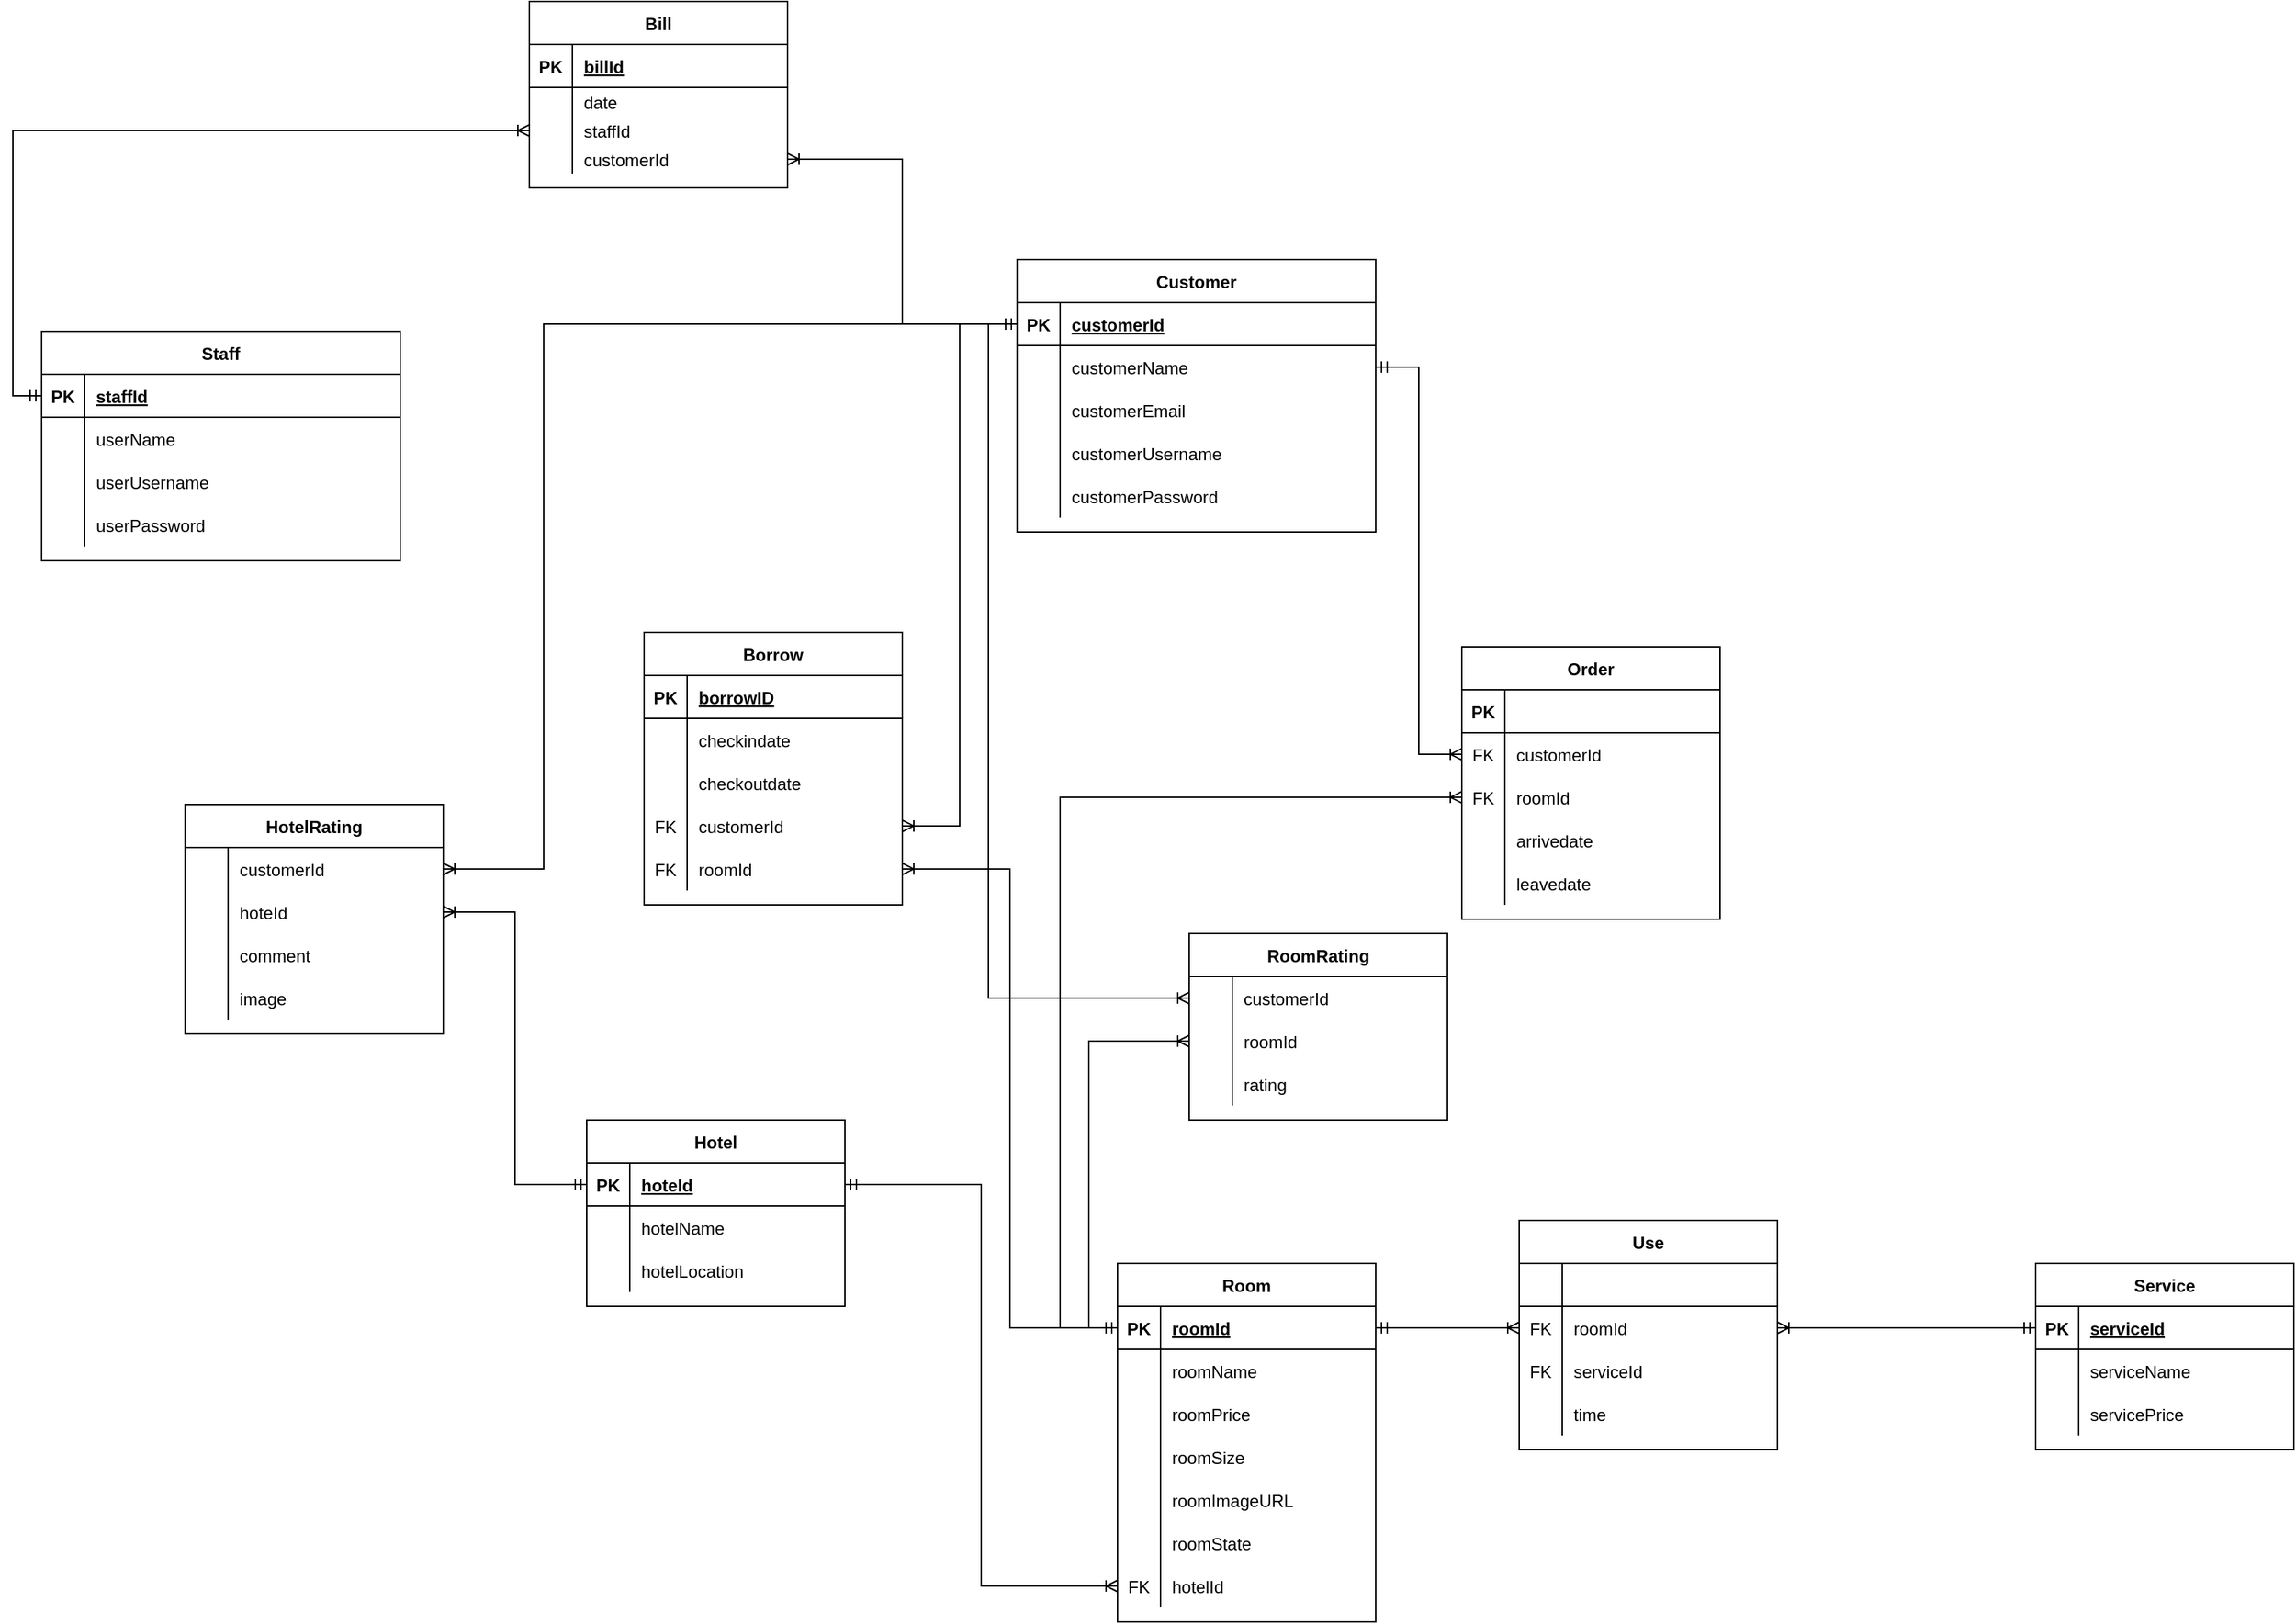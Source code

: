 <mxfile version="20.2.3" type="device"><diagram id="R2lEEEUBdFMjLlhIrx00" name="Page-1"><mxGraphModel dx="2272" dy="1862" grid="1" gridSize="10" guides="1" tooltips="1" connect="1" arrows="1" fold="1" page="1" pageScale="1" pageWidth="850" pageHeight="1100" math="0" shadow="0" extFonts="Permanent Marker^https://fonts.googleapis.com/css?family=Permanent+Marker"><root><mxCell id="0"/><mxCell id="1" parent="0"/><mxCell id="C-vyLk0tnHw3VtMMgP7b-23" value="Customer" style="shape=table;startSize=30;container=1;collapsible=1;childLayout=tableLayout;fixedRows=1;rowLines=0;fontStyle=1;align=center;resizeLast=1;" parent="1" vertex="1"><mxGeometry x="320" y="110" width="250" height="190" as="geometry"/></mxCell><mxCell id="ug34YTKVmltKY6K100Jn-202" value="" style="shape=partialRectangle;collapsible=0;dropTarget=0;pointerEvents=0;fillColor=none;points=[[0,0.5],[1,0.5]];portConstraint=eastwest;top=0;left=0;right=0;bottom=1;" parent="C-vyLk0tnHw3VtMMgP7b-23" vertex="1"><mxGeometry y="30" width="250" height="30" as="geometry"/></mxCell><mxCell id="ug34YTKVmltKY6K100Jn-203" value="PK" style="shape=partialRectangle;overflow=hidden;connectable=0;fillColor=none;top=0;left=0;bottom=0;right=0;fontStyle=1;" parent="ug34YTKVmltKY6K100Jn-202" vertex="1"><mxGeometry width="30" height="30" as="geometry"><mxRectangle width="30" height="30" as="alternateBounds"/></mxGeometry></mxCell><mxCell id="ug34YTKVmltKY6K100Jn-204" value="customerId" style="shape=partialRectangle;overflow=hidden;connectable=0;fillColor=none;top=0;left=0;bottom=0;right=0;align=left;spacingLeft=6;fontStyle=5;" parent="ug34YTKVmltKY6K100Jn-202" vertex="1"><mxGeometry x="30" width="220" height="30" as="geometry"><mxRectangle width="220" height="30" as="alternateBounds"/></mxGeometry></mxCell><mxCell id="C-vyLk0tnHw3VtMMgP7b-27" value="" style="shape=partialRectangle;collapsible=0;dropTarget=0;pointerEvents=0;fillColor=none;points=[[0,0.5],[1,0.5]];portConstraint=eastwest;top=0;left=0;right=0;bottom=0;" parent="C-vyLk0tnHw3VtMMgP7b-23" vertex="1"><mxGeometry y="60" width="250" height="30" as="geometry"/></mxCell><mxCell id="C-vyLk0tnHw3VtMMgP7b-28" value="" style="shape=partialRectangle;overflow=hidden;connectable=0;fillColor=none;top=0;left=0;bottom=0;right=0;" parent="C-vyLk0tnHw3VtMMgP7b-27" vertex="1"><mxGeometry width="30" height="30" as="geometry"><mxRectangle width="30" height="30" as="alternateBounds"/></mxGeometry></mxCell><mxCell id="C-vyLk0tnHw3VtMMgP7b-29" value="customerName" style="shape=partialRectangle;overflow=hidden;connectable=0;fillColor=none;top=0;left=0;bottom=0;right=0;align=left;spacingLeft=6;" parent="C-vyLk0tnHw3VtMMgP7b-27" vertex="1"><mxGeometry x="30" width="220" height="30" as="geometry"><mxRectangle width="220" height="30" as="alternateBounds"/></mxGeometry></mxCell><mxCell id="ug34YTKVmltKY6K100Jn-3" value="" style="shape=partialRectangle;collapsible=0;dropTarget=0;pointerEvents=0;fillColor=none;points=[[0,0.5],[1,0.5]];portConstraint=eastwest;top=0;left=0;right=0;bottom=0;" parent="C-vyLk0tnHw3VtMMgP7b-23" vertex="1"><mxGeometry y="90" width="250" height="30" as="geometry"/></mxCell><mxCell id="ug34YTKVmltKY6K100Jn-4" value="" style="shape=partialRectangle;overflow=hidden;connectable=0;fillColor=none;top=0;left=0;bottom=0;right=0;" parent="ug34YTKVmltKY6K100Jn-3" vertex="1"><mxGeometry width="30" height="30" as="geometry"><mxRectangle width="30" height="30" as="alternateBounds"/></mxGeometry></mxCell><mxCell id="ug34YTKVmltKY6K100Jn-5" value="customerEmail" style="shape=partialRectangle;overflow=hidden;connectable=0;fillColor=none;top=0;left=0;bottom=0;right=0;align=left;spacingLeft=6;" parent="ug34YTKVmltKY6K100Jn-3" vertex="1"><mxGeometry x="30" width="220" height="30" as="geometry"><mxRectangle width="220" height="30" as="alternateBounds"/></mxGeometry></mxCell><mxCell id="ug34YTKVmltKY6K100Jn-6" value="" style="shape=partialRectangle;collapsible=0;dropTarget=0;pointerEvents=0;fillColor=none;points=[[0,0.5],[1,0.5]];portConstraint=eastwest;top=0;left=0;right=0;bottom=0;" parent="C-vyLk0tnHw3VtMMgP7b-23" vertex="1"><mxGeometry y="120" width="250" height="30" as="geometry"/></mxCell><mxCell id="ug34YTKVmltKY6K100Jn-7" value="" style="shape=partialRectangle;overflow=hidden;connectable=0;fillColor=none;top=0;left=0;bottom=0;right=0;" parent="ug34YTKVmltKY6K100Jn-6" vertex="1"><mxGeometry width="30" height="30" as="geometry"><mxRectangle width="30" height="30" as="alternateBounds"/></mxGeometry></mxCell><mxCell id="ug34YTKVmltKY6K100Jn-8" value="customerUsername" style="shape=partialRectangle;overflow=hidden;connectable=0;fillColor=none;top=0;left=0;bottom=0;right=0;align=left;spacingLeft=6;" parent="ug34YTKVmltKY6K100Jn-6" vertex="1"><mxGeometry x="30" width="220" height="30" as="geometry"><mxRectangle width="220" height="30" as="alternateBounds"/></mxGeometry></mxCell><mxCell id="ug34YTKVmltKY6K100Jn-9" value="" style="shape=partialRectangle;collapsible=0;dropTarget=0;pointerEvents=0;fillColor=none;points=[[0,0.5],[1,0.5]];portConstraint=eastwest;top=0;left=0;right=0;bottom=0;" parent="C-vyLk0tnHw3VtMMgP7b-23" vertex="1"><mxGeometry y="150" width="250" height="30" as="geometry"/></mxCell><mxCell id="ug34YTKVmltKY6K100Jn-10" value="" style="shape=partialRectangle;overflow=hidden;connectable=0;fillColor=none;top=0;left=0;bottom=0;right=0;" parent="ug34YTKVmltKY6K100Jn-9" vertex="1"><mxGeometry width="30" height="30" as="geometry"><mxRectangle width="30" height="30" as="alternateBounds"/></mxGeometry></mxCell><mxCell id="ug34YTKVmltKY6K100Jn-11" value="customerPassword" style="shape=partialRectangle;overflow=hidden;connectable=0;fillColor=none;top=0;left=0;bottom=0;right=0;align=left;spacingLeft=6;" parent="ug34YTKVmltKY6K100Jn-9" vertex="1"><mxGeometry x="30" width="220" height="30" as="geometry"><mxRectangle width="220" height="30" as="alternateBounds"/></mxGeometry></mxCell><mxCell id="ug34YTKVmltKY6K100Jn-19" value="Hotel" style="shape=table;startSize=30;container=1;collapsible=1;childLayout=tableLayout;fixedRows=1;rowLines=0;fontStyle=1;align=center;resizeLast=1;" parent="1" vertex="1"><mxGeometry x="20" y="710" width="180" height="130" as="geometry"/></mxCell><mxCell id="ug34YTKVmltKY6K100Jn-20" value="" style="shape=tableRow;horizontal=0;startSize=0;swimlaneHead=0;swimlaneBody=0;fillColor=none;collapsible=0;dropTarget=0;points=[[0,0.5],[1,0.5]];portConstraint=eastwest;top=0;left=0;right=0;bottom=1;" parent="ug34YTKVmltKY6K100Jn-19" vertex="1"><mxGeometry y="30" width="180" height="30" as="geometry"/></mxCell><mxCell id="ug34YTKVmltKY6K100Jn-21" value="PK" style="shape=partialRectangle;connectable=0;fillColor=none;top=0;left=0;bottom=0;right=0;fontStyle=1;overflow=hidden;" parent="ug34YTKVmltKY6K100Jn-20" vertex="1"><mxGeometry width="30" height="30" as="geometry"><mxRectangle width="30" height="30" as="alternateBounds"/></mxGeometry></mxCell><mxCell id="ug34YTKVmltKY6K100Jn-22" value="hoteId" style="shape=partialRectangle;connectable=0;fillColor=none;top=0;left=0;bottom=0;right=0;align=left;spacingLeft=6;fontStyle=5;overflow=hidden;" parent="ug34YTKVmltKY6K100Jn-20" vertex="1"><mxGeometry x="30" width="150" height="30" as="geometry"><mxRectangle width="150" height="30" as="alternateBounds"/></mxGeometry></mxCell><mxCell id="ug34YTKVmltKY6K100Jn-23" value="" style="shape=tableRow;horizontal=0;startSize=0;swimlaneHead=0;swimlaneBody=0;fillColor=none;collapsible=0;dropTarget=0;points=[[0,0.5],[1,0.5]];portConstraint=eastwest;top=0;left=0;right=0;bottom=0;" parent="ug34YTKVmltKY6K100Jn-19" vertex="1"><mxGeometry y="60" width="180" height="30" as="geometry"/></mxCell><mxCell id="ug34YTKVmltKY6K100Jn-24" value="" style="shape=partialRectangle;connectable=0;fillColor=none;top=0;left=0;bottom=0;right=0;editable=1;overflow=hidden;" parent="ug34YTKVmltKY6K100Jn-23" vertex="1"><mxGeometry width="30" height="30" as="geometry"><mxRectangle width="30" height="30" as="alternateBounds"/></mxGeometry></mxCell><mxCell id="ug34YTKVmltKY6K100Jn-25" value="hotelName" style="shape=partialRectangle;connectable=0;fillColor=none;top=0;left=0;bottom=0;right=0;align=left;spacingLeft=6;overflow=hidden;" parent="ug34YTKVmltKY6K100Jn-23" vertex="1"><mxGeometry x="30" width="150" height="30" as="geometry"><mxRectangle width="150" height="30" as="alternateBounds"/></mxGeometry></mxCell><mxCell id="ug34YTKVmltKY6K100Jn-26" value="" style="shape=tableRow;horizontal=0;startSize=0;swimlaneHead=0;swimlaneBody=0;fillColor=none;collapsible=0;dropTarget=0;points=[[0,0.5],[1,0.5]];portConstraint=eastwest;top=0;left=0;right=0;bottom=0;" parent="ug34YTKVmltKY6K100Jn-19" vertex="1"><mxGeometry y="90" width="180" height="30" as="geometry"/></mxCell><mxCell id="ug34YTKVmltKY6K100Jn-27" value="" style="shape=partialRectangle;connectable=0;fillColor=none;top=0;left=0;bottom=0;right=0;editable=1;overflow=hidden;" parent="ug34YTKVmltKY6K100Jn-26" vertex="1"><mxGeometry width="30" height="30" as="geometry"><mxRectangle width="30" height="30" as="alternateBounds"/></mxGeometry></mxCell><mxCell id="ug34YTKVmltKY6K100Jn-28" value="hotelLocation" style="shape=partialRectangle;connectable=0;fillColor=none;top=0;left=0;bottom=0;right=0;align=left;spacingLeft=6;overflow=hidden;" parent="ug34YTKVmltKY6K100Jn-26" vertex="1"><mxGeometry x="30" width="150" height="30" as="geometry"><mxRectangle width="150" height="30" as="alternateBounds"/></mxGeometry></mxCell><mxCell id="ug34YTKVmltKY6K100Jn-32" value="Room" style="shape=table;startSize=30;container=1;collapsible=1;childLayout=tableLayout;fixedRows=1;rowLines=0;fontStyle=1;align=center;resizeLast=1;" parent="1" vertex="1"><mxGeometry x="390" y="810" width="180" height="250" as="geometry"/></mxCell><mxCell id="ug34YTKVmltKY6K100Jn-33" value="" style="shape=tableRow;horizontal=0;startSize=0;swimlaneHead=0;swimlaneBody=0;fillColor=none;collapsible=0;dropTarget=0;points=[[0,0.5],[1,0.5]];portConstraint=eastwest;top=0;left=0;right=0;bottom=1;" parent="ug34YTKVmltKY6K100Jn-32" vertex="1"><mxGeometry y="30" width="180" height="30" as="geometry"/></mxCell><mxCell id="ug34YTKVmltKY6K100Jn-34" value="PK" style="shape=partialRectangle;connectable=0;fillColor=none;top=0;left=0;bottom=0;right=0;fontStyle=1;overflow=hidden;" parent="ug34YTKVmltKY6K100Jn-33" vertex="1"><mxGeometry width="30" height="30" as="geometry"><mxRectangle width="30" height="30" as="alternateBounds"/></mxGeometry></mxCell><mxCell id="ug34YTKVmltKY6K100Jn-35" value="roomId" style="shape=partialRectangle;connectable=0;fillColor=none;top=0;left=0;bottom=0;right=0;align=left;spacingLeft=6;fontStyle=5;overflow=hidden;" parent="ug34YTKVmltKY6K100Jn-33" vertex="1"><mxGeometry x="30" width="150" height="30" as="geometry"><mxRectangle width="150" height="30" as="alternateBounds"/></mxGeometry></mxCell><mxCell id="ug34YTKVmltKY6K100Jn-36" value="" style="shape=tableRow;horizontal=0;startSize=0;swimlaneHead=0;swimlaneBody=0;fillColor=none;collapsible=0;dropTarget=0;points=[[0,0.5],[1,0.5]];portConstraint=eastwest;top=0;left=0;right=0;bottom=0;" parent="ug34YTKVmltKY6K100Jn-32" vertex="1"><mxGeometry y="60" width="180" height="30" as="geometry"/></mxCell><mxCell id="ug34YTKVmltKY6K100Jn-37" value="" style="shape=partialRectangle;connectable=0;fillColor=none;top=0;left=0;bottom=0;right=0;editable=1;overflow=hidden;" parent="ug34YTKVmltKY6K100Jn-36" vertex="1"><mxGeometry width="30" height="30" as="geometry"><mxRectangle width="30" height="30" as="alternateBounds"/></mxGeometry></mxCell><mxCell id="ug34YTKVmltKY6K100Jn-38" value="roomName" style="shape=partialRectangle;connectable=0;fillColor=none;top=0;left=0;bottom=0;right=0;align=left;spacingLeft=6;overflow=hidden;" parent="ug34YTKVmltKY6K100Jn-36" vertex="1"><mxGeometry x="30" width="150" height="30" as="geometry"><mxRectangle width="150" height="30" as="alternateBounds"/></mxGeometry></mxCell><mxCell id="ug34YTKVmltKY6K100Jn-39" value="" style="shape=tableRow;horizontal=0;startSize=0;swimlaneHead=0;swimlaneBody=0;fillColor=none;collapsible=0;dropTarget=0;points=[[0,0.5],[1,0.5]];portConstraint=eastwest;top=0;left=0;right=0;bottom=0;" parent="ug34YTKVmltKY6K100Jn-32" vertex="1"><mxGeometry y="90" width="180" height="30" as="geometry"/></mxCell><mxCell id="ug34YTKVmltKY6K100Jn-40" value="" style="shape=partialRectangle;connectable=0;fillColor=none;top=0;left=0;bottom=0;right=0;editable=1;overflow=hidden;" parent="ug34YTKVmltKY6K100Jn-39" vertex="1"><mxGeometry width="30" height="30" as="geometry"><mxRectangle width="30" height="30" as="alternateBounds"/></mxGeometry></mxCell><mxCell id="ug34YTKVmltKY6K100Jn-41" value="roomPrice" style="shape=partialRectangle;connectable=0;fillColor=none;top=0;left=0;bottom=0;right=0;align=left;spacingLeft=6;overflow=hidden;" parent="ug34YTKVmltKY6K100Jn-39" vertex="1"><mxGeometry x="30" width="150" height="30" as="geometry"><mxRectangle width="150" height="30" as="alternateBounds"/></mxGeometry></mxCell><mxCell id="ug34YTKVmltKY6K100Jn-42" value="" style="shape=tableRow;horizontal=0;startSize=0;swimlaneHead=0;swimlaneBody=0;fillColor=none;collapsible=0;dropTarget=0;points=[[0,0.5],[1,0.5]];portConstraint=eastwest;top=0;left=0;right=0;bottom=0;" parent="ug34YTKVmltKY6K100Jn-32" vertex="1"><mxGeometry y="120" width="180" height="30" as="geometry"/></mxCell><mxCell id="ug34YTKVmltKY6K100Jn-43" value="" style="shape=partialRectangle;connectable=0;fillColor=none;top=0;left=0;bottom=0;right=0;editable=1;overflow=hidden;" parent="ug34YTKVmltKY6K100Jn-42" vertex="1"><mxGeometry width="30" height="30" as="geometry"><mxRectangle width="30" height="30" as="alternateBounds"/></mxGeometry></mxCell><mxCell id="ug34YTKVmltKY6K100Jn-44" value="roomSize" style="shape=partialRectangle;connectable=0;fillColor=none;top=0;left=0;bottom=0;right=0;align=left;spacingLeft=6;overflow=hidden;" parent="ug34YTKVmltKY6K100Jn-42" vertex="1"><mxGeometry x="30" width="150" height="30" as="geometry"><mxRectangle width="150" height="30" as="alternateBounds"/></mxGeometry></mxCell><mxCell id="ug34YTKVmltKY6K100Jn-45" value="" style="shape=tableRow;horizontal=0;startSize=0;swimlaneHead=0;swimlaneBody=0;fillColor=none;collapsible=0;dropTarget=0;points=[[0,0.5],[1,0.5]];portConstraint=eastwest;top=0;left=0;right=0;bottom=0;" parent="ug34YTKVmltKY6K100Jn-32" vertex="1"><mxGeometry y="150" width="180" height="30" as="geometry"/></mxCell><mxCell id="ug34YTKVmltKY6K100Jn-46" value="" style="shape=partialRectangle;connectable=0;fillColor=none;top=0;left=0;bottom=0;right=0;editable=1;overflow=hidden;" parent="ug34YTKVmltKY6K100Jn-45" vertex="1"><mxGeometry width="30" height="30" as="geometry"><mxRectangle width="30" height="30" as="alternateBounds"/></mxGeometry></mxCell><mxCell id="ug34YTKVmltKY6K100Jn-47" value="roomImageURL" style="shape=partialRectangle;connectable=0;fillColor=none;top=0;left=0;bottom=0;right=0;align=left;spacingLeft=6;overflow=hidden;" parent="ug34YTKVmltKY6K100Jn-45" vertex="1"><mxGeometry x="30" width="150" height="30" as="geometry"><mxRectangle width="150" height="30" as="alternateBounds"/></mxGeometry></mxCell><mxCell id="ug34YTKVmltKY6K100Jn-48" value="" style="shape=tableRow;horizontal=0;startSize=0;swimlaneHead=0;swimlaneBody=0;fillColor=none;collapsible=0;dropTarget=0;points=[[0,0.5],[1,0.5]];portConstraint=eastwest;top=0;left=0;right=0;bottom=0;" parent="ug34YTKVmltKY6K100Jn-32" vertex="1"><mxGeometry y="180" width="180" height="30" as="geometry"/></mxCell><mxCell id="ug34YTKVmltKY6K100Jn-49" value="" style="shape=partialRectangle;connectable=0;fillColor=none;top=0;left=0;bottom=0;right=0;editable=1;overflow=hidden;" parent="ug34YTKVmltKY6K100Jn-48" vertex="1"><mxGeometry width="30" height="30" as="geometry"><mxRectangle width="30" height="30" as="alternateBounds"/></mxGeometry></mxCell><mxCell id="ug34YTKVmltKY6K100Jn-50" value="roomState" style="shape=partialRectangle;connectable=0;fillColor=none;top=0;left=0;bottom=0;right=0;align=left;spacingLeft=6;overflow=hidden;" parent="ug34YTKVmltKY6K100Jn-48" vertex="1"><mxGeometry x="30" width="150" height="30" as="geometry"><mxRectangle width="150" height="30" as="alternateBounds"/></mxGeometry></mxCell><mxCell id="ug34YTKVmltKY6K100Jn-70" value="" style="shape=tableRow;horizontal=0;startSize=0;swimlaneHead=0;swimlaneBody=0;fillColor=none;collapsible=0;dropTarget=0;points=[[0,0.5],[1,0.5]];portConstraint=eastwest;top=0;left=0;right=0;bottom=0;" parent="ug34YTKVmltKY6K100Jn-32" vertex="1"><mxGeometry y="210" width="180" height="30" as="geometry"/></mxCell><mxCell id="ug34YTKVmltKY6K100Jn-71" value="FK" style="shape=partialRectangle;connectable=0;fillColor=none;top=0;left=0;bottom=0;right=0;editable=1;overflow=hidden;" parent="ug34YTKVmltKY6K100Jn-70" vertex="1"><mxGeometry width="30" height="30" as="geometry"><mxRectangle width="30" height="30" as="alternateBounds"/></mxGeometry></mxCell><mxCell id="ug34YTKVmltKY6K100Jn-72" value="hotelId" style="shape=partialRectangle;connectable=0;fillColor=none;top=0;left=0;bottom=0;right=0;align=left;spacingLeft=6;overflow=hidden;" parent="ug34YTKVmltKY6K100Jn-70" vertex="1"><mxGeometry x="30" width="150" height="30" as="geometry"><mxRectangle width="150" height="30" as="alternateBounds"/></mxGeometry></mxCell><mxCell id="ug34YTKVmltKY6K100Jn-73" value="Service" style="shape=table;startSize=30;container=1;collapsible=1;childLayout=tableLayout;fixedRows=1;rowLines=0;fontStyle=1;align=center;resizeLast=1;" parent="1" vertex="1"><mxGeometry x="1030" y="810" width="180" height="130" as="geometry"/></mxCell><mxCell id="ug34YTKVmltKY6K100Jn-74" value="" style="shape=tableRow;horizontal=0;startSize=0;swimlaneHead=0;swimlaneBody=0;fillColor=none;collapsible=0;dropTarget=0;points=[[0,0.5],[1,0.5]];portConstraint=eastwest;top=0;left=0;right=0;bottom=1;" parent="ug34YTKVmltKY6K100Jn-73" vertex="1"><mxGeometry y="30" width="180" height="30" as="geometry"/></mxCell><mxCell id="ug34YTKVmltKY6K100Jn-75" value="PK" style="shape=partialRectangle;connectable=0;fillColor=none;top=0;left=0;bottom=0;right=0;fontStyle=1;overflow=hidden;" parent="ug34YTKVmltKY6K100Jn-74" vertex="1"><mxGeometry width="30" height="30" as="geometry"><mxRectangle width="30" height="30" as="alternateBounds"/></mxGeometry></mxCell><mxCell id="ug34YTKVmltKY6K100Jn-76" value="serviceId" style="shape=partialRectangle;connectable=0;fillColor=none;top=0;left=0;bottom=0;right=0;align=left;spacingLeft=6;fontStyle=5;overflow=hidden;" parent="ug34YTKVmltKY6K100Jn-74" vertex="1"><mxGeometry x="30" width="150" height="30" as="geometry"><mxRectangle width="150" height="30" as="alternateBounds"/></mxGeometry></mxCell><mxCell id="ug34YTKVmltKY6K100Jn-77" value="" style="shape=tableRow;horizontal=0;startSize=0;swimlaneHead=0;swimlaneBody=0;fillColor=none;collapsible=0;dropTarget=0;points=[[0,0.5],[1,0.5]];portConstraint=eastwest;top=0;left=0;right=0;bottom=0;" parent="ug34YTKVmltKY6K100Jn-73" vertex="1"><mxGeometry y="60" width="180" height="30" as="geometry"/></mxCell><mxCell id="ug34YTKVmltKY6K100Jn-78" value="" style="shape=partialRectangle;connectable=0;fillColor=none;top=0;left=0;bottom=0;right=0;editable=1;overflow=hidden;" parent="ug34YTKVmltKY6K100Jn-77" vertex="1"><mxGeometry width="30" height="30" as="geometry"><mxRectangle width="30" height="30" as="alternateBounds"/></mxGeometry></mxCell><mxCell id="ug34YTKVmltKY6K100Jn-79" value="serviceName" style="shape=partialRectangle;connectable=0;fillColor=none;top=0;left=0;bottom=0;right=0;align=left;spacingLeft=6;overflow=hidden;" parent="ug34YTKVmltKY6K100Jn-77" vertex="1"><mxGeometry x="30" width="150" height="30" as="geometry"><mxRectangle width="150" height="30" as="alternateBounds"/></mxGeometry></mxCell><mxCell id="ug34YTKVmltKY6K100Jn-124" value="" style="shape=tableRow;horizontal=0;startSize=0;swimlaneHead=0;swimlaneBody=0;fillColor=none;collapsible=0;dropTarget=0;points=[[0,0.5],[1,0.5]];portConstraint=eastwest;top=0;left=0;right=0;bottom=0;" parent="ug34YTKVmltKY6K100Jn-73" vertex="1"><mxGeometry y="90" width="180" height="30" as="geometry"/></mxCell><mxCell id="ug34YTKVmltKY6K100Jn-125" value="" style="shape=partialRectangle;connectable=0;fillColor=none;top=0;left=0;bottom=0;right=0;editable=1;overflow=hidden;" parent="ug34YTKVmltKY6K100Jn-124" vertex="1"><mxGeometry width="30" height="30" as="geometry"><mxRectangle width="30" height="30" as="alternateBounds"/></mxGeometry></mxCell><mxCell id="ug34YTKVmltKY6K100Jn-126" value="servicePrice" style="shape=partialRectangle;connectable=0;fillColor=none;top=0;left=0;bottom=0;right=0;align=left;spacingLeft=6;overflow=hidden;" parent="ug34YTKVmltKY6K100Jn-124" vertex="1"><mxGeometry x="30" width="150" height="30" as="geometry"><mxRectangle width="150" height="30" as="alternateBounds"/></mxGeometry></mxCell><mxCell id="ug34YTKVmltKY6K100Jn-86" style="edgeStyle=orthogonalEdgeStyle;rounded=0;orthogonalLoop=1;jettySize=auto;html=1;exitX=0;exitY=0.5;exitDx=0;exitDy=0;startArrow=ERoneToMany;startFill=0;endArrow=ERmandOne;endFill=0;" parent="1" source="ug34YTKVmltKY6K100Jn-70" target="ug34YTKVmltKY6K100Jn-20" edge="1"><mxGeometry relative="1" as="geometry"/></mxCell><mxCell id="ug34YTKVmltKY6K100Jn-87" value="Use" style="shape=table;startSize=30;container=1;collapsible=1;childLayout=tableLayout;fixedRows=1;rowLines=0;fontStyle=1;align=center;resizeLast=1;" parent="1" vertex="1"><mxGeometry x="670" y="780" width="180" height="160" as="geometry"/></mxCell><mxCell id="ug34YTKVmltKY6K100Jn-88" value="" style="shape=tableRow;horizontal=0;startSize=0;swimlaneHead=0;swimlaneBody=0;fillColor=none;collapsible=0;dropTarget=0;points=[[0,0.5],[1,0.5]];portConstraint=eastwest;top=0;left=0;right=0;bottom=1;" parent="ug34YTKVmltKY6K100Jn-87" vertex="1"><mxGeometry y="30" width="180" height="30" as="geometry"/></mxCell><mxCell id="ug34YTKVmltKY6K100Jn-89" value="" style="shape=partialRectangle;connectable=0;fillColor=none;top=0;left=0;bottom=0;right=0;fontStyle=1;overflow=hidden;" parent="ug34YTKVmltKY6K100Jn-88" vertex="1"><mxGeometry width="30" height="30" as="geometry"><mxRectangle width="30" height="30" as="alternateBounds"/></mxGeometry></mxCell><mxCell id="ug34YTKVmltKY6K100Jn-90" value="" style="shape=partialRectangle;connectable=0;fillColor=none;top=0;left=0;bottom=0;right=0;align=left;spacingLeft=6;fontStyle=5;overflow=hidden;" parent="ug34YTKVmltKY6K100Jn-88" vertex="1"><mxGeometry x="30" width="150" height="30" as="geometry"><mxRectangle width="150" height="30" as="alternateBounds"/></mxGeometry></mxCell><mxCell id="ug34YTKVmltKY6K100Jn-91" value="" style="shape=tableRow;horizontal=0;startSize=0;swimlaneHead=0;swimlaneBody=0;fillColor=none;collapsible=0;dropTarget=0;points=[[0,0.5],[1,0.5]];portConstraint=eastwest;top=0;left=0;right=0;bottom=0;" parent="ug34YTKVmltKY6K100Jn-87" vertex="1"><mxGeometry y="60" width="180" height="30" as="geometry"/></mxCell><mxCell id="ug34YTKVmltKY6K100Jn-92" value="FK" style="shape=partialRectangle;connectable=0;fillColor=none;top=0;left=0;bottom=0;right=0;editable=1;overflow=hidden;" parent="ug34YTKVmltKY6K100Jn-91" vertex="1"><mxGeometry width="30" height="30" as="geometry"><mxRectangle width="30" height="30" as="alternateBounds"/></mxGeometry></mxCell><mxCell id="ug34YTKVmltKY6K100Jn-93" value="roomId" style="shape=partialRectangle;connectable=0;fillColor=none;top=0;left=0;bottom=0;right=0;align=left;spacingLeft=6;overflow=hidden;" parent="ug34YTKVmltKY6K100Jn-91" vertex="1"><mxGeometry x="30" width="150" height="30" as="geometry"><mxRectangle width="150" height="30" as="alternateBounds"/></mxGeometry></mxCell><mxCell id="ug34YTKVmltKY6K100Jn-94" value="" style="shape=tableRow;horizontal=0;startSize=0;swimlaneHead=0;swimlaneBody=0;fillColor=none;collapsible=0;dropTarget=0;points=[[0,0.5],[1,0.5]];portConstraint=eastwest;top=0;left=0;right=0;bottom=0;" parent="ug34YTKVmltKY6K100Jn-87" vertex="1"><mxGeometry y="90" width="180" height="30" as="geometry"/></mxCell><mxCell id="ug34YTKVmltKY6K100Jn-95" value="FK" style="shape=partialRectangle;connectable=0;fillColor=none;top=0;left=0;bottom=0;right=0;editable=1;overflow=hidden;" parent="ug34YTKVmltKY6K100Jn-94" vertex="1"><mxGeometry width="30" height="30" as="geometry"><mxRectangle width="30" height="30" as="alternateBounds"/></mxGeometry></mxCell><mxCell id="ug34YTKVmltKY6K100Jn-96" value="serviceId" style="shape=partialRectangle;connectable=0;fillColor=none;top=0;left=0;bottom=0;right=0;align=left;spacingLeft=6;overflow=hidden;" parent="ug34YTKVmltKY6K100Jn-94" vertex="1"><mxGeometry x="30" width="150" height="30" as="geometry"><mxRectangle width="150" height="30" as="alternateBounds"/></mxGeometry></mxCell><mxCell id="ug34YTKVmltKY6K100Jn-97" value="" style="shape=tableRow;horizontal=0;startSize=0;swimlaneHead=0;swimlaneBody=0;fillColor=none;collapsible=0;dropTarget=0;points=[[0,0.5],[1,0.5]];portConstraint=eastwest;top=0;left=0;right=0;bottom=0;" parent="ug34YTKVmltKY6K100Jn-87" vertex="1"><mxGeometry y="120" width="180" height="30" as="geometry"/></mxCell><mxCell id="ug34YTKVmltKY6K100Jn-98" value="" style="shape=partialRectangle;connectable=0;fillColor=none;top=0;left=0;bottom=0;right=0;editable=1;overflow=hidden;" parent="ug34YTKVmltKY6K100Jn-97" vertex="1"><mxGeometry width="30" height="30" as="geometry"><mxRectangle width="30" height="30" as="alternateBounds"/></mxGeometry></mxCell><mxCell id="ug34YTKVmltKY6K100Jn-99" value="time" style="shape=partialRectangle;connectable=0;fillColor=none;top=0;left=0;bottom=0;right=0;align=left;spacingLeft=6;overflow=hidden;" parent="ug34YTKVmltKY6K100Jn-97" vertex="1"><mxGeometry x="30" width="150" height="30" as="geometry"><mxRectangle width="150" height="30" as="alternateBounds"/></mxGeometry></mxCell><mxCell id="ug34YTKVmltKY6K100Jn-102" style="edgeStyle=orthogonalEdgeStyle;rounded=0;orthogonalLoop=1;jettySize=auto;html=1;exitX=1;exitY=0.5;exitDx=0;exitDy=0;startArrow=ERoneToMany;startFill=0;endArrow=ERmandOne;endFill=0;" parent="1" source="ug34YTKVmltKY6K100Jn-91" target="ug34YTKVmltKY6K100Jn-74" edge="1"><mxGeometry relative="1" as="geometry"/></mxCell><mxCell id="ug34YTKVmltKY6K100Jn-103" value="Order" style="shape=table;startSize=30;container=1;collapsible=1;childLayout=tableLayout;fixedRows=1;rowLines=0;fontStyle=1;align=center;resizeLast=1;" parent="1" vertex="1"><mxGeometry x="630" y="380" width="180" height="190" as="geometry"/></mxCell><mxCell id="ug34YTKVmltKY6K100Jn-104" value="" style="shape=tableRow;horizontal=0;startSize=0;swimlaneHead=0;swimlaneBody=0;fillColor=none;collapsible=0;dropTarget=0;points=[[0,0.5],[1,0.5]];portConstraint=eastwest;top=0;left=0;right=0;bottom=1;" parent="ug34YTKVmltKY6K100Jn-103" vertex="1"><mxGeometry y="30" width="180" height="30" as="geometry"/></mxCell><mxCell id="ug34YTKVmltKY6K100Jn-105" value="PK" style="shape=partialRectangle;connectable=0;fillColor=none;top=0;left=0;bottom=0;right=0;fontStyle=1;overflow=hidden;" parent="ug34YTKVmltKY6K100Jn-104" vertex="1"><mxGeometry width="30" height="30" as="geometry"><mxRectangle width="30" height="30" as="alternateBounds"/></mxGeometry></mxCell><mxCell id="ug34YTKVmltKY6K100Jn-106" value="" style="shape=partialRectangle;connectable=0;fillColor=none;top=0;left=0;bottom=0;right=0;align=left;spacingLeft=6;fontStyle=5;overflow=hidden;" parent="ug34YTKVmltKY6K100Jn-104" vertex="1"><mxGeometry x="30" width="150" height="30" as="geometry"><mxRectangle width="150" height="30" as="alternateBounds"/></mxGeometry></mxCell><mxCell id="ug34YTKVmltKY6K100Jn-110" value="" style="shape=tableRow;horizontal=0;startSize=0;swimlaneHead=0;swimlaneBody=0;fillColor=none;collapsible=0;dropTarget=0;points=[[0,0.5],[1,0.5]];portConstraint=eastwest;top=0;left=0;right=0;bottom=0;" parent="ug34YTKVmltKY6K100Jn-103" vertex="1"><mxGeometry y="60" width="180" height="30" as="geometry"/></mxCell><mxCell id="ug34YTKVmltKY6K100Jn-111" value="FK" style="shape=partialRectangle;connectable=0;fillColor=none;top=0;left=0;bottom=0;right=0;editable=1;overflow=hidden;" parent="ug34YTKVmltKY6K100Jn-110" vertex="1"><mxGeometry width="30" height="30" as="geometry"><mxRectangle width="30" height="30" as="alternateBounds"/></mxGeometry></mxCell><mxCell id="ug34YTKVmltKY6K100Jn-112" value="customerId" style="shape=partialRectangle;connectable=0;fillColor=none;top=0;left=0;bottom=0;right=0;align=left;spacingLeft=6;overflow=hidden;" parent="ug34YTKVmltKY6K100Jn-110" vertex="1"><mxGeometry x="30" width="150" height="30" as="geometry"><mxRectangle width="150" height="30" as="alternateBounds"/></mxGeometry></mxCell><mxCell id="ug34YTKVmltKY6K100Jn-107" value="" style="shape=tableRow;horizontal=0;startSize=0;swimlaneHead=0;swimlaneBody=0;fillColor=none;collapsible=0;dropTarget=0;points=[[0,0.5],[1,0.5]];portConstraint=eastwest;top=0;left=0;right=0;bottom=0;" parent="ug34YTKVmltKY6K100Jn-103" vertex="1"><mxGeometry y="90" width="180" height="30" as="geometry"/></mxCell><mxCell id="ug34YTKVmltKY6K100Jn-108" value="FK" style="shape=partialRectangle;connectable=0;fillColor=none;top=0;left=0;bottom=0;right=0;editable=1;overflow=hidden;" parent="ug34YTKVmltKY6K100Jn-107" vertex="1"><mxGeometry width="30" height="30" as="geometry"><mxRectangle width="30" height="30" as="alternateBounds"/></mxGeometry></mxCell><mxCell id="ug34YTKVmltKY6K100Jn-109" value="roomId" style="shape=partialRectangle;connectable=0;fillColor=none;top=0;left=0;bottom=0;right=0;align=left;spacingLeft=6;overflow=hidden;" parent="ug34YTKVmltKY6K100Jn-107" vertex="1"><mxGeometry x="30" width="150" height="30" as="geometry"><mxRectangle width="150" height="30" as="alternateBounds"/></mxGeometry></mxCell><mxCell id="ug34YTKVmltKY6K100Jn-113" value="" style="shape=tableRow;horizontal=0;startSize=0;swimlaneHead=0;swimlaneBody=0;fillColor=none;collapsible=0;dropTarget=0;points=[[0,0.5],[1,0.5]];portConstraint=eastwest;top=0;left=0;right=0;bottom=0;" parent="ug34YTKVmltKY6K100Jn-103" vertex="1"><mxGeometry y="120" width="180" height="30" as="geometry"/></mxCell><mxCell id="ug34YTKVmltKY6K100Jn-114" value="" style="shape=partialRectangle;connectable=0;fillColor=none;top=0;left=0;bottom=0;right=0;editable=1;overflow=hidden;" parent="ug34YTKVmltKY6K100Jn-113" vertex="1"><mxGeometry width="30" height="30" as="geometry"><mxRectangle width="30" height="30" as="alternateBounds"/></mxGeometry></mxCell><mxCell id="ug34YTKVmltKY6K100Jn-115" value="arrivedate" style="shape=partialRectangle;connectable=0;fillColor=none;top=0;left=0;bottom=0;right=0;align=left;spacingLeft=6;overflow=hidden;" parent="ug34YTKVmltKY6K100Jn-113" vertex="1"><mxGeometry x="30" width="150" height="30" as="geometry"><mxRectangle width="150" height="30" as="alternateBounds"/></mxGeometry></mxCell><mxCell id="ug34YTKVmltKY6K100Jn-117" value="" style="shape=tableRow;horizontal=0;startSize=0;swimlaneHead=0;swimlaneBody=0;fillColor=none;collapsible=0;dropTarget=0;points=[[0,0.5],[1,0.5]];portConstraint=eastwest;top=0;left=0;right=0;bottom=0;" parent="ug34YTKVmltKY6K100Jn-103" vertex="1"><mxGeometry y="150" width="180" height="30" as="geometry"/></mxCell><mxCell id="ug34YTKVmltKY6K100Jn-118" value="" style="shape=partialRectangle;connectable=0;fillColor=none;top=0;left=0;bottom=0;right=0;editable=1;overflow=hidden;" parent="ug34YTKVmltKY6K100Jn-117" vertex="1"><mxGeometry width="30" height="30" as="geometry"><mxRectangle width="30" height="30" as="alternateBounds"/></mxGeometry></mxCell><mxCell id="ug34YTKVmltKY6K100Jn-119" value="leavedate" style="shape=partialRectangle;connectable=0;fillColor=none;top=0;left=0;bottom=0;right=0;align=left;spacingLeft=6;overflow=hidden;" parent="ug34YTKVmltKY6K100Jn-117" vertex="1"><mxGeometry x="30" width="150" height="30" as="geometry"><mxRectangle width="150" height="30" as="alternateBounds"/></mxGeometry></mxCell><mxCell id="ug34YTKVmltKY6K100Jn-120" style="edgeStyle=orthogonalEdgeStyle;rounded=0;orthogonalLoop=1;jettySize=auto;html=1;exitX=0;exitY=0.5;exitDx=0;exitDy=0;startArrow=ERoneToMany;startFill=0;endArrow=ERmandOne;endFill=0;entryX=1;entryY=0.5;entryDx=0;entryDy=0;" parent="1" source="ug34YTKVmltKY6K100Jn-110" target="C-vyLk0tnHw3VtMMgP7b-27" edge="1"><mxGeometry relative="1" as="geometry"><mxPoint x="530" y="185" as="targetPoint"/></mxGeometry></mxCell><mxCell id="ug34YTKVmltKY6K100Jn-123" style="edgeStyle=orthogonalEdgeStyle;rounded=0;orthogonalLoop=1;jettySize=auto;html=1;exitX=0;exitY=0.5;exitDx=0;exitDy=0;entryX=0;entryY=0.5;entryDx=0;entryDy=0;startArrow=ERoneToMany;startFill=0;endArrow=ERmandOne;endFill=0;" parent="1" source="ug34YTKVmltKY6K100Jn-107" target="ug34YTKVmltKY6K100Jn-33" edge="1"><mxGeometry relative="1" as="geometry"><Array as="points"><mxPoint x="350" y="485"/><mxPoint x="350" y="855"/></Array></mxGeometry></mxCell><mxCell id="ug34YTKVmltKY6K100Jn-128" style="edgeStyle=orthogonalEdgeStyle;rounded=0;orthogonalLoop=1;jettySize=auto;html=1;exitX=0;exitY=0.5;exitDx=0;exitDy=0;entryX=1;entryY=0.5;entryDx=0;entryDy=0;startArrow=ERoneToMany;startFill=0;endArrow=ERmandOne;endFill=0;" parent="1" source="ug34YTKVmltKY6K100Jn-91" target="ug34YTKVmltKY6K100Jn-33" edge="1"><mxGeometry relative="1" as="geometry"/></mxCell><mxCell id="ug34YTKVmltKY6K100Jn-148" value="Staff" style="shape=table;startSize=30;container=1;collapsible=1;childLayout=tableLayout;fixedRows=1;rowLines=0;fontStyle=1;align=center;resizeLast=1;" parent="1" vertex="1"><mxGeometry x="-360" y="160" width="250" height="160" as="geometry"/></mxCell><mxCell id="ug34YTKVmltKY6K100Jn-149" value="" style="shape=partialRectangle;collapsible=0;dropTarget=0;pointerEvents=0;fillColor=none;points=[[0,0.5],[1,0.5]];portConstraint=eastwest;top=0;left=0;right=0;bottom=1;" parent="ug34YTKVmltKY6K100Jn-148" vertex="1"><mxGeometry y="30" width="250" height="30" as="geometry"/></mxCell><mxCell id="ug34YTKVmltKY6K100Jn-150" value="PK" style="shape=partialRectangle;overflow=hidden;connectable=0;fillColor=none;top=0;left=0;bottom=0;right=0;fontStyle=1;" parent="ug34YTKVmltKY6K100Jn-149" vertex="1"><mxGeometry width="30" height="30" as="geometry"><mxRectangle width="30" height="30" as="alternateBounds"/></mxGeometry></mxCell><mxCell id="ug34YTKVmltKY6K100Jn-151" value="staffId" style="shape=partialRectangle;overflow=hidden;connectable=0;fillColor=none;top=0;left=0;bottom=0;right=0;align=left;spacingLeft=6;fontStyle=5;" parent="ug34YTKVmltKY6K100Jn-149" vertex="1"><mxGeometry x="30" width="220" height="30" as="geometry"><mxRectangle width="220" height="30" as="alternateBounds"/></mxGeometry></mxCell><mxCell id="ug34YTKVmltKY6K100Jn-152" value="" style="shape=partialRectangle;collapsible=0;dropTarget=0;pointerEvents=0;fillColor=none;points=[[0,0.5],[1,0.5]];portConstraint=eastwest;top=0;left=0;right=0;bottom=0;" parent="ug34YTKVmltKY6K100Jn-148" vertex="1"><mxGeometry y="60" width="250" height="30" as="geometry"/></mxCell><mxCell id="ug34YTKVmltKY6K100Jn-153" value="" style="shape=partialRectangle;overflow=hidden;connectable=0;fillColor=none;top=0;left=0;bottom=0;right=0;" parent="ug34YTKVmltKY6K100Jn-152" vertex="1"><mxGeometry width="30" height="30" as="geometry"><mxRectangle width="30" height="30" as="alternateBounds"/></mxGeometry></mxCell><mxCell id="ug34YTKVmltKY6K100Jn-154" value="userName" style="shape=partialRectangle;overflow=hidden;connectable=0;fillColor=none;top=0;left=0;bottom=0;right=0;align=left;spacingLeft=6;" parent="ug34YTKVmltKY6K100Jn-152" vertex="1"><mxGeometry x="30" width="220" height="30" as="geometry"><mxRectangle width="220" height="30" as="alternateBounds"/></mxGeometry></mxCell><mxCell id="ug34YTKVmltKY6K100Jn-158" value="" style="shape=partialRectangle;collapsible=0;dropTarget=0;pointerEvents=0;fillColor=none;points=[[0,0.5],[1,0.5]];portConstraint=eastwest;top=0;left=0;right=0;bottom=0;" parent="ug34YTKVmltKY6K100Jn-148" vertex="1"><mxGeometry y="90" width="250" height="30" as="geometry"/></mxCell><mxCell id="ug34YTKVmltKY6K100Jn-159" value="" style="shape=partialRectangle;overflow=hidden;connectable=0;fillColor=none;top=0;left=0;bottom=0;right=0;" parent="ug34YTKVmltKY6K100Jn-158" vertex="1"><mxGeometry width="30" height="30" as="geometry"><mxRectangle width="30" height="30" as="alternateBounds"/></mxGeometry></mxCell><mxCell id="ug34YTKVmltKY6K100Jn-160" value="userUsername" style="shape=partialRectangle;overflow=hidden;connectable=0;fillColor=none;top=0;left=0;bottom=0;right=0;align=left;spacingLeft=6;" parent="ug34YTKVmltKY6K100Jn-158" vertex="1"><mxGeometry x="30" width="220" height="30" as="geometry"><mxRectangle width="220" height="30" as="alternateBounds"/></mxGeometry></mxCell><mxCell id="ug34YTKVmltKY6K100Jn-161" value="" style="shape=partialRectangle;collapsible=0;dropTarget=0;pointerEvents=0;fillColor=none;points=[[0,0.5],[1,0.5]];portConstraint=eastwest;top=0;left=0;right=0;bottom=0;" parent="ug34YTKVmltKY6K100Jn-148" vertex="1"><mxGeometry y="120" width="250" height="30" as="geometry"/></mxCell><mxCell id="ug34YTKVmltKY6K100Jn-162" value="" style="shape=partialRectangle;overflow=hidden;connectable=0;fillColor=none;top=0;left=0;bottom=0;right=0;" parent="ug34YTKVmltKY6K100Jn-161" vertex="1"><mxGeometry width="30" height="30" as="geometry"><mxRectangle width="30" height="30" as="alternateBounds"/></mxGeometry></mxCell><mxCell id="ug34YTKVmltKY6K100Jn-163" value="userPassword" style="shape=partialRectangle;overflow=hidden;connectable=0;fillColor=none;top=0;left=0;bottom=0;right=0;align=left;spacingLeft=6;" parent="ug34YTKVmltKY6K100Jn-161" vertex="1"><mxGeometry x="30" width="220" height="30" as="geometry"><mxRectangle width="220" height="30" as="alternateBounds"/></mxGeometry></mxCell><mxCell id="ug34YTKVmltKY6K100Jn-167" value="Borrow" style="shape=table;startSize=30;container=1;collapsible=1;childLayout=tableLayout;fixedRows=1;rowLines=0;fontStyle=1;align=center;resizeLast=1;" parent="1" vertex="1"><mxGeometry x="60" y="370" width="180" height="190" as="geometry"/></mxCell><mxCell id="ug34YTKVmltKY6K100Jn-168" value="" style="shape=tableRow;horizontal=0;startSize=0;swimlaneHead=0;swimlaneBody=0;fillColor=none;collapsible=0;dropTarget=0;points=[[0,0.5],[1,0.5]];portConstraint=eastwest;top=0;left=0;right=0;bottom=1;" parent="ug34YTKVmltKY6K100Jn-167" vertex="1"><mxGeometry y="30" width="180" height="30" as="geometry"/></mxCell><mxCell id="ug34YTKVmltKY6K100Jn-169" value="PK" style="shape=partialRectangle;connectable=0;fillColor=none;top=0;left=0;bottom=0;right=0;fontStyle=1;overflow=hidden;" parent="ug34YTKVmltKY6K100Jn-168" vertex="1"><mxGeometry width="30" height="30" as="geometry"><mxRectangle width="30" height="30" as="alternateBounds"/></mxGeometry></mxCell><mxCell id="ug34YTKVmltKY6K100Jn-170" value="borrowID" style="shape=partialRectangle;connectable=0;fillColor=none;top=0;left=0;bottom=0;right=0;align=left;spacingLeft=6;fontStyle=5;overflow=hidden;" parent="ug34YTKVmltKY6K100Jn-168" vertex="1"><mxGeometry x="30" width="150" height="30" as="geometry"><mxRectangle width="150" height="30" as="alternateBounds"/></mxGeometry></mxCell><mxCell id="ug34YTKVmltKY6K100Jn-171" value="" style="shape=tableRow;horizontal=0;startSize=0;swimlaneHead=0;swimlaneBody=0;fillColor=none;collapsible=0;dropTarget=0;points=[[0,0.5],[1,0.5]];portConstraint=eastwest;top=0;left=0;right=0;bottom=0;" parent="ug34YTKVmltKY6K100Jn-167" vertex="1"><mxGeometry y="60" width="180" height="30" as="geometry"/></mxCell><mxCell id="ug34YTKVmltKY6K100Jn-172" value="" style="shape=partialRectangle;connectable=0;fillColor=none;top=0;left=0;bottom=0;right=0;editable=1;overflow=hidden;" parent="ug34YTKVmltKY6K100Jn-171" vertex="1"><mxGeometry width="30" height="30" as="geometry"><mxRectangle width="30" height="30" as="alternateBounds"/></mxGeometry></mxCell><mxCell id="ug34YTKVmltKY6K100Jn-173" value="checkindate" style="shape=partialRectangle;connectable=0;fillColor=none;top=0;left=0;bottom=0;right=0;align=left;spacingLeft=6;overflow=hidden;" parent="ug34YTKVmltKY6K100Jn-171" vertex="1"><mxGeometry x="30" width="150" height="30" as="geometry"><mxRectangle width="150" height="30" as="alternateBounds"/></mxGeometry></mxCell><mxCell id="ug34YTKVmltKY6K100Jn-174" value="" style="shape=tableRow;horizontal=0;startSize=0;swimlaneHead=0;swimlaneBody=0;fillColor=none;collapsible=0;dropTarget=0;points=[[0,0.5],[1,0.5]];portConstraint=eastwest;top=0;left=0;right=0;bottom=0;" parent="ug34YTKVmltKY6K100Jn-167" vertex="1"><mxGeometry y="90" width="180" height="30" as="geometry"/></mxCell><mxCell id="ug34YTKVmltKY6K100Jn-175" value="" style="shape=partialRectangle;connectable=0;fillColor=none;top=0;left=0;bottom=0;right=0;editable=1;overflow=hidden;" parent="ug34YTKVmltKY6K100Jn-174" vertex="1"><mxGeometry width="30" height="30" as="geometry"><mxRectangle width="30" height="30" as="alternateBounds"/></mxGeometry></mxCell><mxCell id="ug34YTKVmltKY6K100Jn-176" value="checkoutdate" style="shape=partialRectangle;connectable=0;fillColor=none;top=0;left=0;bottom=0;right=0;align=left;spacingLeft=6;overflow=hidden;" parent="ug34YTKVmltKY6K100Jn-174" vertex="1"><mxGeometry x="30" width="150" height="30" as="geometry"><mxRectangle width="150" height="30" as="alternateBounds"/></mxGeometry></mxCell><mxCell id="ug34YTKVmltKY6K100Jn-209" value="" style="shape=tableRow;horizontal=0;startSize=0;swimlaneHead=0;swimlaneBody=0;fillColor=none;collapsible=0;dropTarget=0;points=[[0,0.5],[1,0.5]];portConstraint=eastwest;top=0;left=0;right=0;bottom=0;" parent="ug34YTKVmltKY6K100Jn-167" vertex="1"><mxGeometry y="120" width="180" height="30" as="geometry"/></mxCell><mxCell id="ug34YTKVmltKY6K100Jn-210" value="FK" style="shape=partialRectangle;connectable=0;fillColor=none;top=0;left=0;bottom=0;right=0;editable=1;overflow=hidden;" parent="ug34YTKVmltKY6K100Jn-209" vertex="1"><mxGeometry width="30" height="30" as="geometry"><mxRectangle width="30" height="30" as="alternateBounds"/></mxGeometry></mxCell><mxCell id="ug34YTKVmltKY6K100Jn-211" value="customerId" style="shape=partialRectangle;connectable=0;fillColor=none;top=0;left=0;bottom=0;right=0;align=left;spacingLeft=6;overflow=hidden;" parent="ug34YTKVmltKY6K100Jn-209" vertex="1"><mxGeometry x="30" width="150" height="30" as="geometry"><mxRectangle width="150" height="30" as="alternateBounds"/></mxGeometry></mxCell><mxCell id="ug34YTKVmltKY6K100Jn-177" value="" style="shape=tableRow;horizontal=0;startSize=0;swimlaneHead=0;swimlaneBody=0;fillColor=none;collapsible=0;dropTarget=0;points=[[0,0.5],[1,0.5]];portConstraint=eastwest;top=0;left=0;right=0;bottom=0;" parent="ug34YTKVmltKY6K100Jn-167" vertex="1"><mxGeometry y="150" width="180" height="30" as="geometry"/></mxCell><mxCell id="ug34YTKVmltKY6K100Jn-178" value="FK" style="shape=partialRectangle;connectable=0;fillColor=none;top=0;left=0;bottom=0;right=0;editable=1;overflow=hidden;" parent="ug34YTKVmltKY6K100Jn-177" vertex="1"><mxGeometry width="30" height="30" as="geometry"><mxRectangle width="30" height="30" as="alternateBounds"/></mxGeometry></mxCell><mxCell id="ug34YTKVmltKY6K100Jn-179" value="roomId" style="shape=partialRectangle;connectable=0;fillColor=none;top=0;left=0;bottom=0;right=0;align=left;spacingLeft=6;overflow=hidden;" parent="ug34YTKVmltKY6K100Jn-177" vertex="1"><mxGeometry x="30" width="150" height="30" as="geometry"><mxRectangle width="150" height="30" as="alternateBounds"/></mxGeometry></mxCell><mxCell id="ug34YTKVmltKY6K100Jn-180" value="Bill" style="shape=table;startSize=30;container=1;collapsible=1;childLayout=tableLayout;fixedRows=1;rowLines=0;fontStyle=1;align=center;resizeLast=1;" parent="1" vertex="1"><mxGeometry x="-20" y="-70" width="180" height="130" as="geometry"/></mxCell><mxCell id="ug34YTKVmltKY6K100Jn-181" value="" style="shape=tableRow;horizontal=0;startSize=0;swimlaneHead=0;swimlaneBody=0;fillColor=none;collapsible=0;dropTarget=0;points=[[0,0.5],[1,0.5]];portConstraint=eastwest;top=0;left=0;right=0;bottom=1;" parent="ug34YTKVmltKY6K100Jn-180" vertex="1"><mxGeometry y="30" width="180" height="30" as="geometry"/></mxCell><mxCell id="ug34YTKVmltKY6K100Jn-182" value="PK" style="shape=partialRectangle;connectable=0;fillColor=none;top=0;left=0;bottom=0;right=0;fontStyle=1;overflow=hidden;" parent="ug34YTKVmltKY6K100Jn-181" vertex="1"><mxGeometry width="30" height="30" as="geometry"><mxRectangle width="30" height="30" as="alternateBounds"/></mxGeometry></mxCell><mxCell id="ug34YTKVmltKY6K100Jn-183" value="billId" style="shape=partialRectangle;connectable=0;fillColor=none;top=0;left=0;bottom=0;right=0;align=left;spacingLeft=6;fontStyle=5;overflow=hidden;" parent="ug34YTKVmltKY6K100Jn-181" vertex="1"><mxGeometry x="30" width="150" height="30" as="geometry"><mxRectangle width="150" height="30" as="alternateBounds"/></mxGeometry></mxCell><mxCell id="ug34YTKVmltKY6K100Jn-184" value="" style="shape=tableRow;horizontal=0;startSize=0;swimlaneHead=0;swimlaneBody=0;fillColor=none;collapsible=0;dropTarget=0;points=[[0,0.5],[1,0.5]];portConstraint=eastwest;top=0;left=0;right=0;bottom=0;" parent="ug34YTKVmltKY6K100Jn-180" vertex="1"><mxGeometry y="60" width="180" height="20" as="geometry"/></mxCell><mxCell id="ug34YTKVmltKY6K100Jn-185" value="" style="shape=partialRectangle;connectable=0;fillColor=none;top=0;left=0;bottom=0;right=0;editable=1;overflow=hidden;" parent="ug34YTKVmltKY6K100Jn-184" vertex="1"><mxGeometry width="30" height="20" as="geometry"><mxRectangle width="30" height="20" as="alternateBounds"/></mxGeometry></mxCell><mxCell id="ug34YTKVmltKY6K100Jn-186" value="date" style="shape=partialRectangle;connectable=0;fillColor=none;top=0;left=0;bottom=0;right=0;align=left;spacingLeft=6;overflow=hidden;" parent="ug34YTKVmltKY6K100Jn-184" vertex="1"><mxGeometry x="30" width="150" height="20" as="geometry"><mxRectangle width="150" height="20" as="alternateBounds"/></mxGeometry></mxCell><mxCell id="ug34YTKVmltKY6K100Jn-193" value="" style="shape=tableRow;horizontal=0;startSize=0;swimlaneHead=0;swimlaneBody=0;fillColor=none;collapsible=0;dropTarget=0;points=[[0,0.5],[1,0.5]];portConstraint=eastwest;top=0;left=0;right=0;bottom=0;" parent="ug34YTKVmltKY6K100Jn-180" vertex="1"><mxGeometry y="80" width="180" height="20" as="geometry"/></mxCell><mxCell id="ug34YTKVmltKY6K100Jn-194" value="" style="shape=partialRectangle;connectable=0;fillColor=none;top=0;left=0;bottom=0;right=0;editable=1;overflow=hidden;" parent="ug34YTKVmltKY6K100Jn-193" vertex="1"><mxGeometry width="30" height="20" as="geometry"><mxRectangle width="30" height="20" as="alternateBounds"/></mxGeometry></mxCell><mxCell id="ug34YTKVmltKY6K100Jn-195" value="staffId" style="shape=partialRectangle;connectable=0;fillColor=none;top=0;left=0;bottom=0;right=0;align=left;spacingLeft=6;overflow=hidden;" parent="ug34YTKVmltKY6K100Jn-193" vertex="1"><mxGeometry x="30" width="150" height="20" as="geometry"><mxRectangle width="150" height="20" as="alternateBounds"/></mxGeometry></mxCell><mxCell id="ug34YTKVmltKY6K100Jn-196" value="" style="shape=tableRow;horizontal=0;startSize=0;swimlaneHead=0;swimlaneBody=0;fillColor=none;collapsible=0;dropTarget=0;points=[[0,0.5],[1,0.5]];portConstraint=eastwest;top=0;left=0;right=0;bottom=0;" parent="ug34YTKVmltKY6K100Jn-180" vertex="1"><mxGeometry y="100" width="180" height="20" as="geometry"/></mxCell><mxCell id="ug34YTKVmltKY6K100Jn-197" value="" style="shape=partialRectangle;connectable=0;fillColor=none;top=0;left=0;bottom=0;right=0;editable=1;overflow=hidden;" parent="ug34YTKVmltKY6K100Jn-196" vertex="1"><mxGeometry width="30" height="20" as="geometry"><mxRectangle width="30" height="20" as="alternateBounds"/></mxGeometry></mxCell><mxCell id="ug34YTKVmltKY6K100Jn-198" value="customerId" style="shape=partialRectangle;connectable=0;fillColor=none;top=0;left=0;bottom=0;right=0;align=left;spacingLeft=6;overflow=hidden;" parent="ug34YTKVmltKY6K100Jn-196" vertex="1"><mxGeometry x="30" width="150" height="20" as="geometry"><mxRectangle width="150" height="20" as="alternateBounds"/></mxGeometry></mxCell><mxCell id="ug34YTKVmltKY6K100Jn-201" style="edgeStyle=orthogonalEdgeStyle;rounded=0;orthogonalLoop=1;jettySize=auto;html=1;exitX=0;exitY=0.5;exitDx=0;exitDy=0;entryX=0;entryY=0.5;entryDx=0;entryDy=0;startArrow=ERoneToMany;startFill=0;endArrow=ERmandOne;endFill=0;" parent="1" source="ug34YTKVmltKY6K100Jn-193" target="ug34YTKVmltKY6K100Jn-149" edge="1"><mxGeometry relative="1" as="geometry"/></mxCell><mxCell id="ug34YTKVmltKY6K100Jn-206" style="edgeStyle=orthogonalEdgeStyle;rounded=0;orthogonalLoop=1;jettySize=auto;html=1;exitX=1;exitY=0.5;exitDx=0;exitDy=0;startArrow=ERoneToMany;startFill=0;endArrow=ERmandOne;endFill=0;" parent="1" source="ug34YTKVmltKY6K100Jn-196" target="ug34YTKVmltKY6K100Jn-202" edge="1"><mxGeometry relative="1" as="geometry"/></mxCell><mxCell id="ug34YTKVmltKY6K100Jn-208" style="edgeStyle=orthogonalEdgeStyle;rounded=0;orthogonalLoop=1;jettySize=auto;html=1;exitX=1;exitY=0.5;exitDx=0;exitDy=0;startArrow=ERoneToMany;startFill=0;endArrow=ERmandOne;endFill=0;" parent="1" source="ug34YTKVmltKY6K100Jn-177" target="ug34YTKVmltKY6K100Jn-33" edge="1"><mxGeometry relative="1" as="geometry"/></mxCell><mxCell id="ug34YTKVmltKY6K100Jn-212" style="edgeStyle=orthogonalEdgeStyle;rounded=0;orthogonalLoop=1;jettySize=auto;html=1;exitX=1;exitY=0.5;exitDx=0;exitDy=0;startArrow=ERoneToMany;startFill=0;endArrow=ERmandOne;endFill=0;" parent="1" source="ug34YTKVmltKY6K100Jn-209" target="ug34YTKVmltKY6K100Jn-202" edge="1"><mxGeometry relative="1" as="geometry"/></mxCell><mxCell id="OXTddu8zQGTUrLBtMQ2J-5" value="HotelRating" style="shape=table;startSize=30;container=1;collapsible=1;childLayout=tableLayout;fixedRows=1;rowLines=0;fontStyle=1;align=center;resizeLast=1;" vertex="1" parent="1"><mxGeometry x="-260" y="490" width="180" height="160" as="geometry"/></mxCell><mxCell id="OXTddu8zQGTUrLBtMQ2J-9" value="" style="shape=tableRow;horizontal=0;startSize=0;swimlaneHead=0;swimlaneBody=0;fillColor=none;collapsible=0;dropTarget=0;points=[[0,0.5],[1,0.5]];portConstraint=eastwest;top=0;left=0;right=0;bottom=0;" vertex="1" parent="OXTddu8zQGTUrLBtMQ2J-5"><mxGeometry y="30" width="180" height="30" as="geometry"/></mxCell><mxCell id="OXTddu8zQGTUrLBtMQ2J-10" value="" style="shape=partialRectangle;connectable=0;fillColor=none;top=0;left=0;bottom=0;right=0;editable=1;overflow=hidden;" vertex="1" parent="OXTddu8zQGTUrLBtMQ2J-9"><mxGeometry width="30" height="30" as="geometry"><mxRectangle width="30" height="30" as="alternateBounds"/></mxGeometry></mxCell><mxCell id="OXTddu8zQGTUrLBtMQ2J-11" value="customerId" style="shape=partialRectangle;connectable=0;fillColor=none;top=0;left=0;bottom=0;right=0;align=left;spacingLeft=6;overflow=hidden;" vertex="1" parent="OXTddu8zQGTUrLBtMQ2J-9"><mxGeometry x="30" width="150" height="30" as="geometry"><mxRectangle width="150" height="30" as="alternateBounds"/></mxGeometry></mxCell><mxCell id="OXTddu8zQGTUrLBtMQ2J-12" value="" style="shape=tableRow;horizontal=0;startSize=0;swimlaneHead=0;swimlaneBody=0;fillColor=none;collapsible=0;dropTarget=0;points=[[0,0.5],[1,0.5]];portConstraint=eastwest;top=0;left=0;right=0;bottom=0;" vertex="1" parent="OXTddu8zQGTUrLBtMQ2J-5"><mxGeometry y="60" width="180" height="30" as="geometry"/></mxCell><mxCell id="OXTddu8zQGTUrLBtMQ2J-13" value="" style="shape=partialRectangle;connectable=0;fillColor=none;top=0;left=0;bottom=0;right=0;editable=1;overflow=hidden;" vertex="1" parent="OXTddu8zQGTUrLBtMQ2J-12"><mxGeometry width="30" height="30" as="geometry"><mxRectangle width="30" height="30" as="alternateBounds"/></mxGeometry></mxCell><mxCell id="OXTddu8zQGTUrLBtMQ2J-14" value="hoteId" style="shape=partialRectangle;connectable=0;fillColor=none;top=0;left=0;bottom=0;right=0;align=left;spacingLeft=6;overflow=hidden;" vertex="1" parent="OXTddu8zQGTUrLBtMQ2J-12"><mxGeometry x="30" width="150" height="30" as="geometry"><mxRectangle width="150" height="30" as="alternateBounds"/></mxGeometry></mxCell><mxCell id="OXTddu8zQGTUrLBtMQ2J-15" value="" style="shape=tableRow;horizontal=0;startSize=0;swimlaneHead=0;swimlaneBody=0;fillColor=none;collapsible=0;dropTarget=0;points=[[0,0.5],[1,0.5]];portConstraint=eastwest;top=0;left=0;right=0;bottom=0;" vertex="1" parent="OXTddu8zQGTUrLBtMQ2J-5"><mxGeometry y="90" width="180" height="30" as="geometry"/></mxCell><mxCell id="OXTddu8zQGTUrLBtMQ2J-16" value="" style="shape=partialRectangle;connectable=0;fillColor=none;top=0;left=0;bottom=0;right=0;editable=1;overflow=hidden;" vertex="1" parent="OXTddu8zQGTUrLBtMQ2J-15"><mxGeometry width="30" height="30" as="geometry"><mxRectangle width="30" height="30" as="alternateBounds"/></mxGeometry></mxCell><mxCell id="OXTddu8zQGTUrLBtMQ2J-17" value="comment" style="shape=partialRectangle;connectable=0;fillColor=none;top=0;left=0;bottom=0;right=0;align=left;spacingLeft=6;overflow=hidden;" vertex="1" parent="OXTddu8zQGTUrLBtMQ2J-15"><mxGeometry x="30" width="150" height="30" as="geometry"><mxRectangle width="150" height="30" as="alternateBounds"/></mxGeometry></mxCell><mxCell id="OXTddu8zQGTUrLBtMQ2J-18" value="" style="shape=tableRow;horizontal=0;startSize=0;swimlaneHead=0;swimlaneBody=0;fillColor=none;collapsible=0;dropTarget=0;points=[[0,0.5],[1,0.5]];portConstraint=eastwest;top=0;left=0;right=0;bottom=0;" vertex="1" parent="OXTddu8zQGTUrLBtMQ2J-5"><mxGeometry y="120" width="180" height="30" as="geometry"/></mxCell><mxCell id="OXTddu8zQGTUrLBtMQ2J-19" value="" style="shape=partialRectangle;connectable=0;fillColor=none;top=0;left=0;bottom=0;right=0;editable=1;overflow=hidden;" vertex="1" parent="OXTddu8zQGTUrLBtMQ2J-18"><mxGeometry width="30" height="30" as="geometry"><mxRectangle width="30" height="30" as="alternateBounds"/></mxGeometry></mxCell><mxCell id="OXTddu8zQGTUrLBtMQ2J-20" value="image" style="shape=partialRectangle;connectable=0;fillColor=none;top=0;left=0;bottom=0;right=0;align=left;spacingLeft=6;overflow=hidden;" vertex="1" parent="OXTddu8zQGTUrLBtMQ2J-18"><mxGeometry x="30" width="150" height="30" as="geometry"><mxRectangle width="150" height="30" as="alternateBounds"/></mxGeometry></mxCell><mxCell id="OXTddu8zQGTUrLBtMQ2J-25" value="RoomRating" style="shape=table;startSize=30;container=1;collapsible=1;childLayout=tableLayout;fixedRows=1;rowLines=0;fontStyle=1;align=center;resizeLast=1;" vertex="1" parent="1"><mxGeometry x="440" y="580" width="180" height="130" as="geometry"/></mxCell><mxCell id="OXTddu8zQGTUrLBtMQ2J-29" value="" style="shape=tableRow;horizontal=0;startSize=0;swimlaneHead=0;swimlaneBody=0;fillColor=none;collapsible=0;dropTarget=0;points=[[0,0.5],[1,0.5]];portConstraint=eastwest;top=0;left=0;right=0;bottom=0;" vertex="1" parent="OXTddu8zQGTUrLBtMQ2J-25"><mxGeometry y="30" width="180" height="30" as="geometry"/></mxCell><mxCell id="OXTddu8zQGTUrLBtMQ2J-30" value="" style="shape=partialRectangle;connectable=0;fillColor=none;top=0;left=0;bottom=0;right=0;editable=1;overflow=hidden;" vertex="1" parent="OXTddu8zQGTUrLBtMQ2J-29"><mxGeometry width="30" height="30" as="geometry"><mxRectangle width="30" height="30" as="alternateBounds"/></mxGeometry></mxCell><mxCell id="OXTddu8zQGTUrLBtMQ2J-31" value="customerId" style="shape=partialRectangle;connectable=0;fillColor=none;top=0;left=0;bottom=0;right=0;align=left;spacingLeft=6;overflow=hidden;" vertex="1" parent="OXTddu8zQGTUrLBtMQ2J-29"><mxGeometry x="30" width="150" height="30" as="geometry"><mxRectangle width="150" height="30" as="alternateBounds"/></mxGeometry></mxCell><mxCell id="OXTddu8zQGTUrLBtMQ2J-32" value="" style="shape=tableRow;horizontal=0;startSize=0;swimlaneHead=0;swimlaneBody=0;fillColor=none;collapsible=0;dropTarget=0;points=[[0,0.5],[1,0.5]];portConstraint=eastwest;top=0;left=0;right=0;bottom=0;" vertex="1" parent="OXTddu8zQGTUrLBtMQ2J-25"><mxGeometry y="60" width="180" height="30" as="geometry"/></mxCell><mxCell id="OXTddu8zQGTUrLBtMQ2J-33" value="" style="shape=partialRectangle;connectable=0;fillColor=none;top=0;left=0;bottom=0;right=0;editable=1;overflow=hidden;" vertex="1" parent="OXTddu8zQGTUrLBtMQ2J-32"><mxGeometry width="30" height="30" as="geometry"><mxRectangle width="30" height="30" as="alternateBounds"/></mxGeometry></mxCell><mxCell id="OXTddu8zQGTUrLBtMQ2J-34" value="roomId" style="shape=partialRectangle;connectable=0;fillColor=none;top=0;left=0;bottom=0;right=0;align=left;spacingLeft=6;overflow=hidden;" vertex="1" parent="OXTddu8zQGTUrLBtMQ2J-32"><mxGeometry x="30" width="150" height="30" as="geometry"><mxRectangle width="150" height="30" as="alternateBounds"/></mxGeometry></mxCell><mxCell id="OXTddu8zQGTUrLBtMQ2J-35" value="" style="shape=tableRow;horizontal=0;startSize=0;swimlaneHead=0;swimlaneBody=0;fillColor=none;collapsible=0;dropTarget=0;points=[[0,0.5],[1,0.5]];portConstraint=eastwest;top=0;left=0;right=0;bottom=0;" vertex="1" parent="OXTddu8zQGTUrLBtMQ2J-25"><mxGeometry y="90" width="180" height="30" as="geometry"/></mxCell><mxCell id="OXTddu8zQGTUrLBtMQ2J-36" value="" style="shape=partialRectangle;connectable=0;fillColor=none;top=0;left=0;bottom=0;right=0;editable=1;overflow=hidden;" vertex="1" parent="OXTddu8zQGTUrLBtMQ2J-35"><mxGeometry width="30" height="30" as="geometry"><mxRectangle width="30" height="30" as="alternateBounds"/></mxGeometry></mxCell><mxCell id="OXTddu8zQGTUrLBtMQ2J-37" value="rating" style="shape=partialRectangle;connectable=0;fillColor=none;top=0;left=0;bottom=0;right=0;align=left;spacingLeft=6;overflow=hidden;" vertex="1" parent="OXTddu8zQGTUrLBtMQ2J-35"><mxGeometry x="30" width="150" height="30" as="geometry"><mxRectangle width="150" height="30" as="alternateBounds"/></mxGeometry></mxCell><mxCell id="OXTddu8zQGTUrLBtMQ2J-39" style="edgeStyle=orthogonalEdgeStyle;rounded=0;orthogonalLoop=1;jettySize=auto;html=1;exitX=1;exitY=0.5;exitDx=0;exitDy=0;startArrow=ERoneToMany;startFill=0;endArrow=ERmandOne;endFill=0;" edge="1" parent="1" source="OXTddu8zQGTUrLBtMQ2J-9" target="ug34YTKVmltKY6K100Jn-202"><mxGeometry relative="1" as="geometry"><mxPoint x="100" y="210" as="sourcePoint"/><mxPoint x="220" y="235" as="targetPoint"/><Array as="points"><mxPoint x="-10" y="535"/><mxPoint x="-10" y="155"/></Array></mxGeometry></mxCell><mxCell id="OXTddu8zQGTUrLBtMQ2J-41" style="edgeStyle=orthogonalEdgeStyle;rounded=0;orthogonalLoop=1;jettySize=auto;html=1;exitX=0;exitY=0.5;exitDx=0;exitDy=0;startArrow=ERoneToMany;startFill=0;endArrow=ERmandOne;endFill=0;entryX=0;entryY=0.5;entryDx=0;entryDy=0;" edge="1" parent="1" source="OXTddu8zQGTUrLBtMQ2J-29" target="ug34YTKVmltKY6K100Jn-202"><mxGeometry relative="1" as="geometry"><mxPoint x="250" y="515" as="sourcePoint"/><mxPoint x="330" y="165" as="targetPoint"/></mxGeometry></mxCell><mxCell id="OXTddu8zQGTUrLBtMQ2J-42" style="edgeStyle=orthogonalEdgeStyle;rounded=0;orthogonalLoop=1;jettySize=auto;html=1;exitX=0;exitY=0.5;exitDx=0;exitDy=0;startArrow=ERoneToMany;startFill=0;endArrow=ERmandOne;endFill=0;entryX=0;entryY=0.5;entryDx=0;entryDy=0;" edge="1" parent="1" source="OXTddu8zQGTUrLBtMQ2J-32" target="ug34YTKVmltKY6K100Jn-33"><mxGeometry relative="1" as="geometry"><mxPoint x="260" y="525" as="sourcePoint"/><mxPoint x="340" y="175" as="targetPoint"/></mxGeometry></mxCell><mxCell id="OXTddu8zQGTUrLBtMQ2J-43" style="edgeStyle=orthogonalEdgeStyle;rounded=0;orthogonalLoop=1;jettySize=auto;html=1;exitX=1;exitY=0.5;exitDx=0;exitDy=0;entryX=0;entryY=0.5;entryDx=0;entryDy=0;endArrow=ERmandOne;endFill=0;startArrow=ERoneToMany;startFill=0;" edge="1" parent="1" source="OXTddu8zQGTUrLBtMQ2J-12" target="ug34YTKVmltKY6K100Jn-20"><mxGeometry relative="1" as="geometry"><mxPoint x="-20" y="740" as="targetPoint"/></mxGeometry></mxCell></root></mxGraphModel></diagram></mxfile>